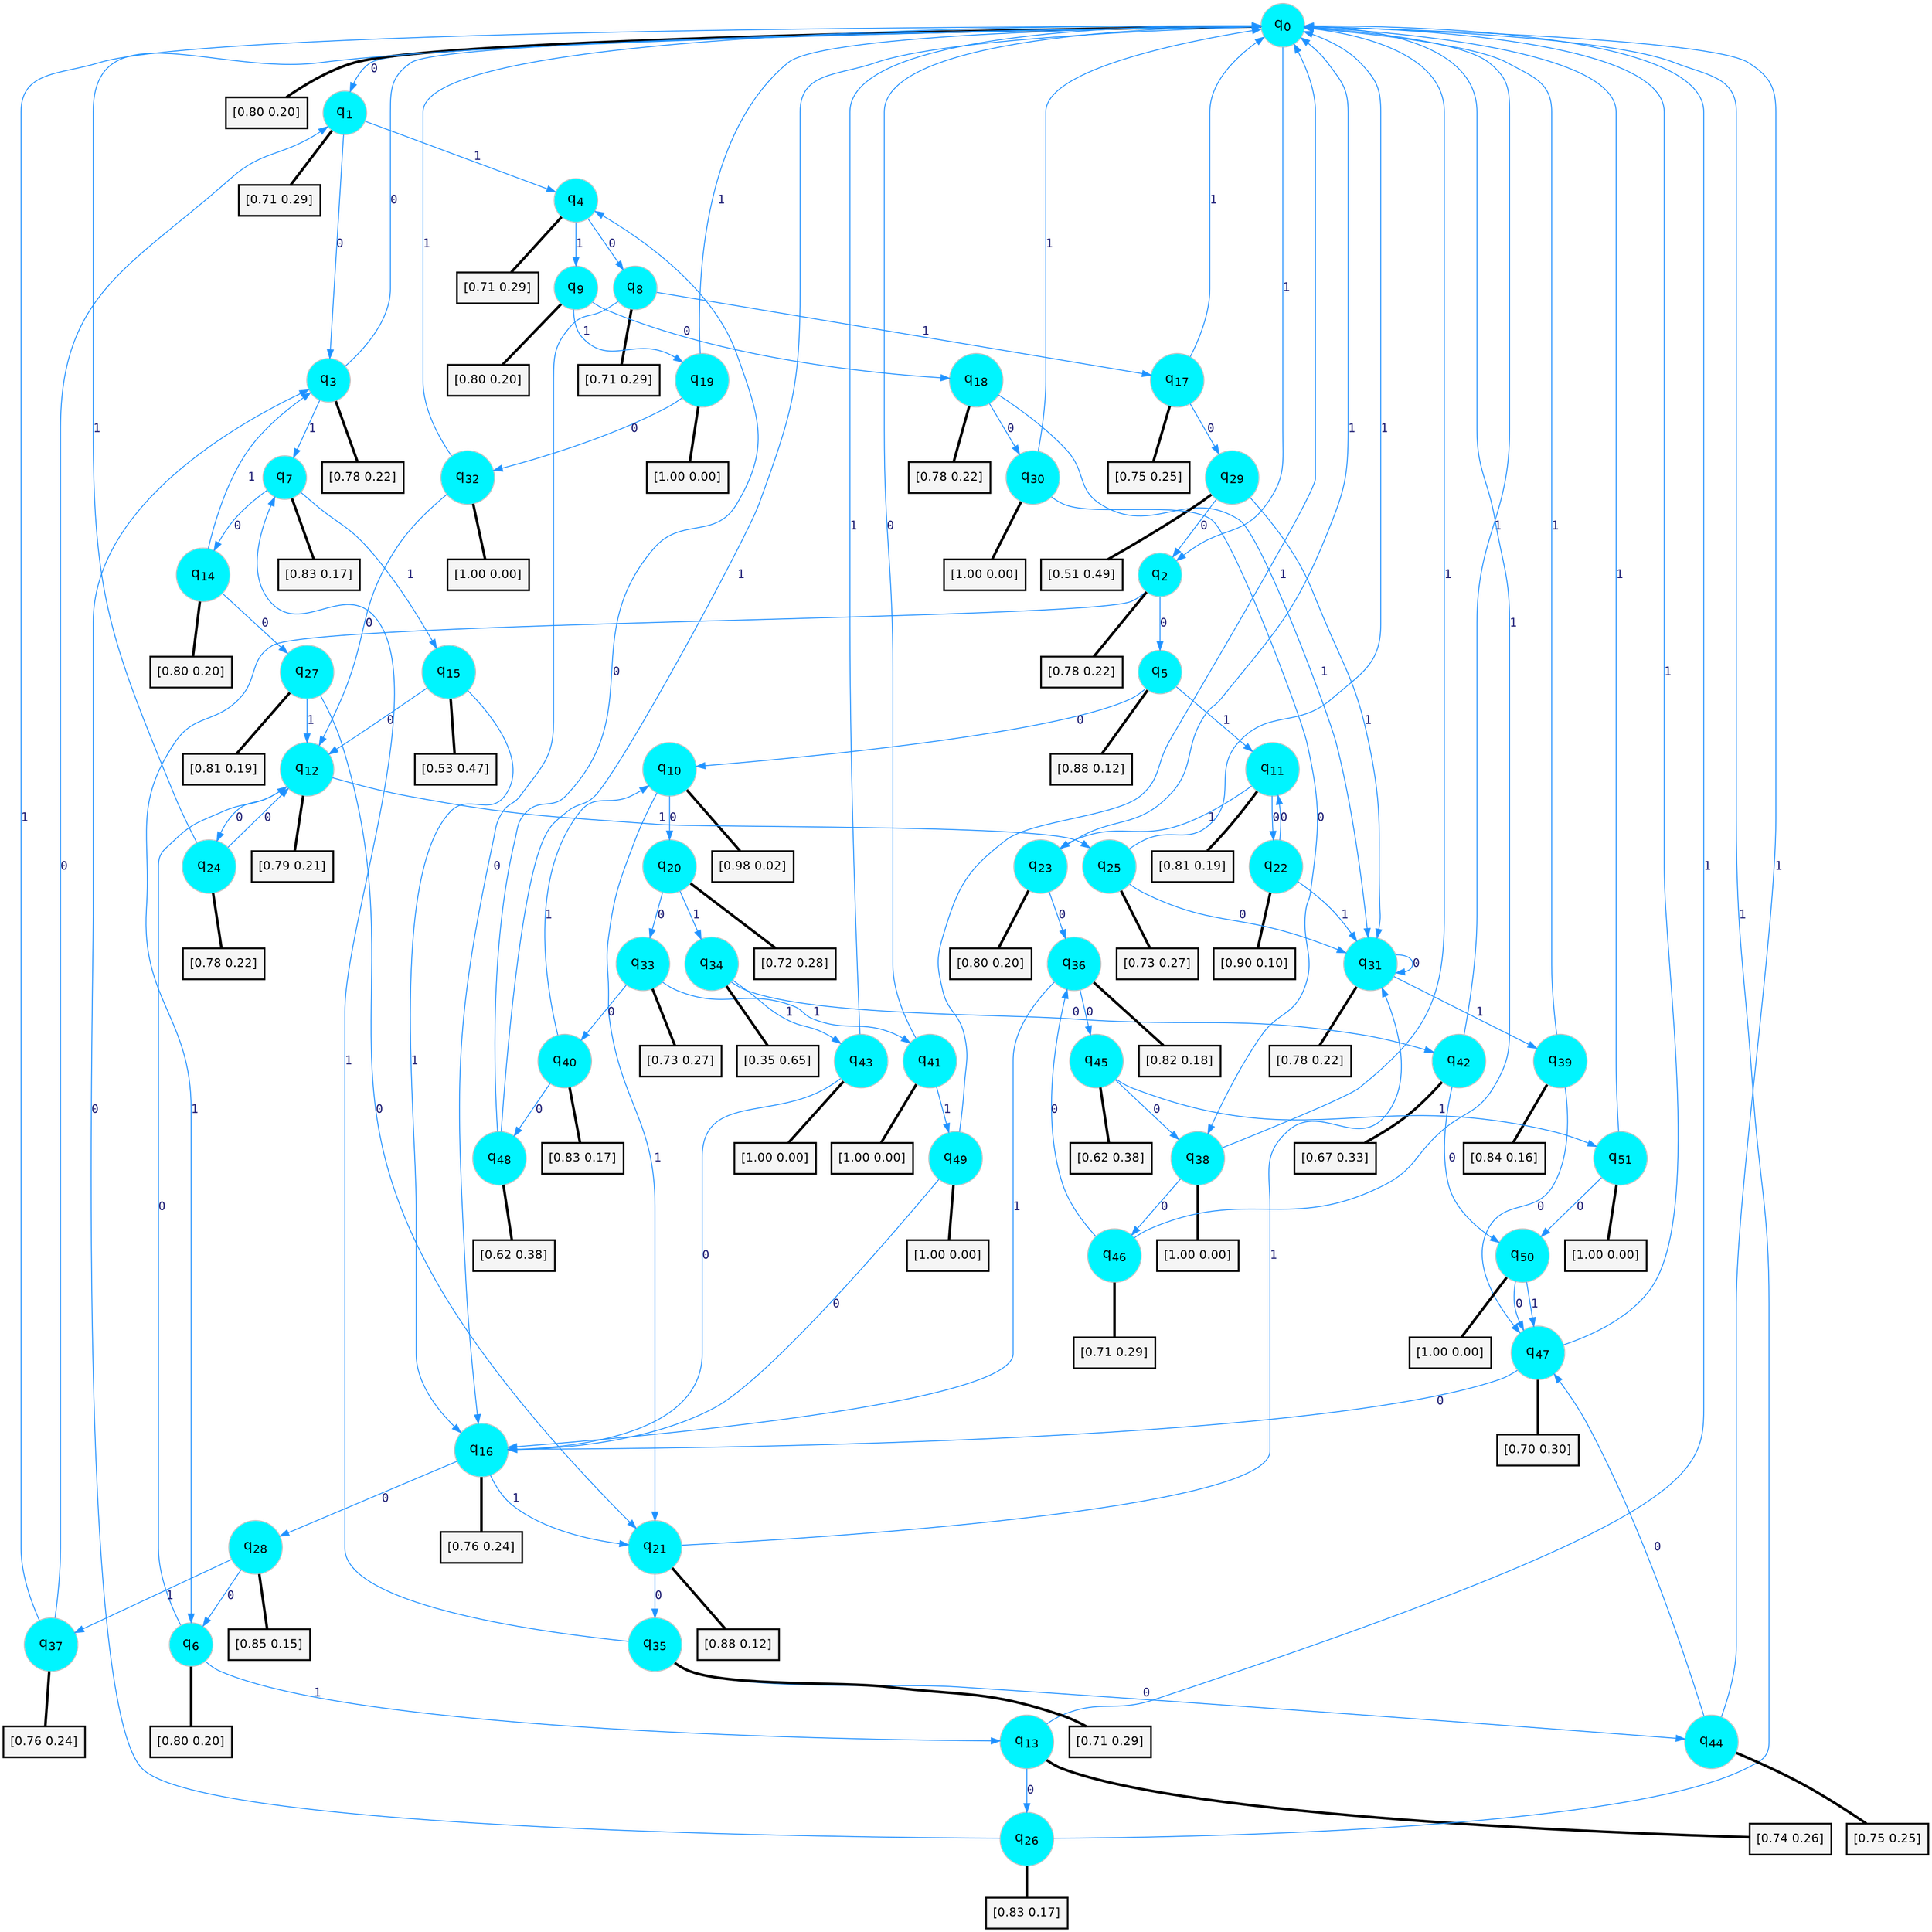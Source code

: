 digraph G {
graph [
bgcolor=transparent, dpi=300, rankdir=TD, size="40,25"];
node [
color=gray, fillcolor=turquoise1, fontcolor=black, fontname=Helvetica, fontsize=16, fontweight=bold, shape=circle, style=filled];
edge [
arrowsize=1, color=dodgerblue1, fontcolor=midnightblue, fontname=courier, fontweight=bold, penwidth=1, style=solid, weight=20];
0[label=<q<SUB>0</SUB>>];
1[label=<q<SUB>1</SUB>>];
2[label=<q<SUB>2</SUB>>];
3[label=<q<SUB>3</SUB>>];
4[label=<q<SUB>4</SUB>>];
5[label=<q<SUB>5</SUB>>];
6[label=<q<SUB>6</SUB>>];
7[label=<q<SUB>7</SUB>>];
8[label=<q<SUB>8</SUB>>];
9[label=<q<SUB>9</SUB>>];
10[label=<q<SUB>10</SUB>>];
11[label=<q<SUB>11</SUB>>];
12[label=<q<SUB>12</SUB>>];
13[label=<q<SUB>13</SUB>>];
14[label=<q<SUB>14</SUB>>];
15[label=<q<SUB>15</SUB>>];
16[label=<q<SUB>16</SUB>>];
17[label=<q<SUB>17</SUB>>];
18[label=<q<SUB>18</SUB>>];
19[label=<q<SUB>19</SUB>>];
20[label=<q<SUB>20</SUB>>];
21[label=<q<SUB>21</SUB>>];
22[label=<q<SUB>22</SUB>>];
23[label=<q<SUB>23</SUB>>];
24[label=<q<SUB>24</SUB>>];
25[label=<q<SUB>25</SUB>>];
26[label=<q<SUB>26</SUB>>];
27[label=<q<SUB>27</SUB>>];
28[label=<q<SUB>28</SUB>>];
29[label=<q<SUB>29</SUB>>];
30[label=<q<SUB>30</SUB>>];
31[label=<q<SUB>31</SUB>>];
32[label=<q<SUB>32</SUB>>];
33[label=<q<SUB>33</SUB>>];
34[label=<q<SUB>34</SUB>>];
35[label=<q<SUB>35</SUB>>];
36[label=<q<SUB>36</SUB>>];
37[label=<q<SUB>37</SUB>>];
38[label=<q<SUB>38</SUB>>];
39[label=<q<SUB>39</SUB>>];
40[label=<q<SUB>40</SUB>>];
41[label=<q<SUB>41</SUB>>];
42[label=<q<SUB>42</SUB>>];
43[label=<q<SUB>43</SUB>>];
44[label=<q<SUB>44</SUB>>];
45[label=<q<SUB>45</SUB>>];
46[label=<q<SUB>46</SUB>>];
47[label=<q<SUB>47</SUB>>];
48[label=<q<SUB>48</SUB>>];
49[label=<q<SUB>49</SUB>>];
50[label=<q<SUB>50</SUB>>];
51[label=<q<SUB>51</SUB>>];
52[label="[0.80 0.20]", shape=box,fontcolor=black, fontname=Helvetica, fontsize=14, penwidth=2, fillcolor=whitesmoke,color=black];
53[label="[0.71 0.29]", shape=box,fontcolor=black, fontname=Helvetica, fontsize=14, penwidth=2, fillcolor=whitesmoke,color=black];
54[label="[0.78 0.22]", shape=box,fontcolor=black, fontname=Helvetica, fontsize=14, penwidth=2, fillcolor=whitesmoke,color=black];
55[label="[0.78 0.22]", shape=box,fontcolor=black, fontname=Helvetica, fontsize=14, penwidth=2, fillcolor=whitesmoke,color=black];
56[label="[0.71 0.29]", shape=box,fontcolor=black, fontname=Helvetica, fontsize=14, penwidth=2, fillcolor=whitesmoke,color=black];
57[label="[0.88 0.12]", shape=box,fontcolor=black, fontname=Helvetica, fontsize=14, penwidth=2, fillcolor=whitesmoke,color=black];
58[label="[0.80 0.20]", shape=box,fontcolor=black, fontname=Helvetica, fontsize=14, penwidth=2, fillcolor=whitesmoke,color=black];
59[label="[0.83 0.17]", shape=box,fontcolor=black, fontname=Helvetica, fontsize=14, penwidth=2, fillcolor=whitesmoke,color=black];
60[label="[0.71 0.29]", shape=box,fontcolor=black, fontname=Helvetica, fontsize=14, penwidth=2, fillcolor=whitesmoke,color=black];
61[label="[0.80 0.20]", shape=box,fontcolor=black, fontname=Helvetica, fontsize=14, penwidth=2, fillcolor=whitesmoke,color=black];
62[label="[0.98 0.02]", shape=box,fontcolor=black, fontname=Helvetica, fontsize=14, penwidth=2, fillcolor=whitesmoke,color=black];
63[label="[0.81 0.19]", shape=box,fontcolor=black, fontname=Helvetica, fontsize=14, penwidth=2, fillcolor=whitesmoke,color=black];
64[label="[0.79 0.21]", shape=box,fontcolor=black, fontname=Helvetica, fontsize=14, penwidth=2, fillcolor=whitesmoke,color=black];
65[label="[0.74 0.26]", shape=box,fontcolor=black, fontname=Helvetica, fontsize=14, penwidth=2, fillcolor=whitesmoke,color=black];
66[label="[0.80 0.20]", shape=box,fontcolor=black, fontname=Helvetica, fontsize=14, penwidth=2, fillcolor=whitesmoke,color=black];
67[label="[0.53 0.47]", shape=box,fontcolor=black, fontname=Helvetica, fontsize=14, penwidth=2, fillcolor=whitesmoke,color=black];
68[label="[0.76 0.24]", shape=box,fontcolor=black, fontname=Helvetica, fontsize=14, penwidth=2, fillcolor=whitesmoke,color=black];
69[label="[0.75 0.25]", shape=box,fontcolor=black, fontname=Helvetica, fontsize=14, penwidth=2, fillcolor=whitesmoke,color=black];
70[label="[0.78 0.22]", shape=box,fontcolor=black, fontname=Helvetica, fontsize=14, penwidth=2, fillcolor=whitesmoke,color=black];
71[label="[1.00 0.00]", shape=box,fontcolor=black, fontname=Helvetica, fontsize=14, penwidth=2, fillcolor=whitesmoke,color=black];
72[label="[0.72 0.28]", shape=box,fontcolor=black, fontname=Helvetica, fontsize=14, penwidth=2, fillcolor=whitesmoke,color=black];
73[label="[0.88 0.12]", shape=box,fontcolor=black, fontname=Helvetica, fontsize=14, penwidth=2, fillcolor=whitesmoke,color=black];
74[label="[0.90 0.10]", shape=box,fontcolor=black, fontname=Helvetica, fontsize=14, penwidth=2, fillcolor=whitesmoke,color=black];
75[label="[0.80 0.20]", shape=box,fontcolor=black, fontname=Helvetica, fontsize=14, penwidth=2, fillcolor=whitesmoke,color=black];
76[label="[0.78 0.22]", shape=box,fontcolor=black, fontname=Helvetica, fontsize=14, penwidth=2, fillcolor=whitesmoke,color=black];
77[label="[0.73 0.27]", shape=box,fontcolor=black, fontname=Helvetica, fontsize=14, penwidth=2, fillcolor=whitesmoke,color=black];
78[label="[0.83 0.17]", shape=box,fontcolor=black, fontname=Helvetica, fontsize=14, penwidth=2, fillcolor=whitesmoke,color=black];
79[label="[0.81 0.19]", shape=box,fontcolor=black, fontname=Helvetica, fontsize=14, penwidth=2, fillcolor=whitesmoke,color=black];
80[label="[0.85 0.15]", shape=box,fontcolor=black, fontname=Helvetica, fontsize=14, penwidth=2, fillcolor=whitesmoke,color=black];
81[label="[0.51 0.49]", shape=box,fontcolor=black, fontname=Helvetica, fontsize=14, penwidth=2, fillcolor=whitesmoke,color=black];
82[label="[1.00 0.00]", shape=box,fontcolor=black, fontname=Helvetica, fontsize=14, penwidth=2, fillcolor=whitesmoke,color=black];
83[label="[0.78 0.22]", shape=box,fontcolor=black, fontname=Helvetica, fontsize=14, penwidth=2, fillcolor=whitesmoke,color=black];
84[label="[1.00 0.00]", shape=box,fontcolor=black, fontname=Helvetica, fontsize=14, penwidth=2, fillcolor=whitesmoke,color=black];
85[label="[0.73 0.27]", shape=box,fontcolor=black, fontname=Helvetica, fontsize=14, penwidth=2, fillcolor=whitesmoke,color=black];
86[label="[0.35 0.65]", shape=box,fontcolor=black, fontname=Helvetica, fontsize=14, penwidth=2, fillcolor=whitesmoke,color=black];
87[label="[0.71 0.29]", shape=box,fontcolor=black, fontname=Helvetica, fontsize=14, penwidth=2, fillcolor=whitesmoke,color=black];
88[label="[0.82 0.18]", shape=box,fontcolor=black, fontname=Helvetica, fontsize=14, penwidth=2, fillcolor=whitesmoke,color=black];
89[label="[0.76 0.24]", shape=box,fontcolor=black, fontname=Helvetica, fontsize=14, penwidth=2, fillcolor=whitesmoke,color=black];
90[label="[1.00 0.00]", shape=box,fontcolor=black, fontname=Helvetica, fontsize=14, penwidth=2, fillcolor=whitesmoke,color=black];
91[label="[0.84 0.16]", shape=box,fontcolor=black, fontname=Helvetica, fontsize=14, penwidth=2, fillcolor=whitesmoke,color=black];
92[label="[0.83 0.17]", shape=box,fontcolor=black, fontname=Helvetica, fontsize=14, penwidth=2, fillcolor=whitesmoke,color=black];
93[label="[1.00 0.00]", shape=box,fontcolor=black, fontname=Helvetica, fontsize=14, penwidth=2, fillcolor=whitesmoke,color=black];
94[label="[0.67 0.33]", shape=box,fontcolor=black, fontname=Helvetica, fontsize=14, penwidth=2, fillcolor=whitesmoke,color=black];
95[label="[1.00 0.00]", shape=box,fontcolor=black, fontname=Helvetica, fontsize=14, penwidth=2, fillcolor=whitesmoke,color=black];
96[label="[0.75 0.25]", shape=box,fontcolor=black, fontname=Helvetica, fontsize=14, penwidth=2, fillcolor=whitesmoke,color=black];
97[label="[0.62 0.38]", shape=box,fontcolor=black, fontname=Helvetica, fontsize=14, penwidth=2, fillcolor=whitesmoke,color=black];
98[label="[0.71 0.29]", shape=box,fontcolor=black, fontname=Helvetica, fontsize=14, penwidth=2, fillcolor=whitesmoke,color=black];
99[label="[0.70 0.30]", shape=box,fontcolor=black, fontname=Helvetica, fontsize=14, penwidth=2, fillcolor=whitesmoke,color=black];
100[label="[0.62 0.38]", shape=box,fontcolor=black, fontname=Helvetica, fontsize=14, penwidth=2, fillcolor=whitesmoke,color=black];
101[label="[1.00 0.00]", shape=box,fontcolor=black, fontname=Helvetica, fontsize=14, penwidth=2, fillcolor=whitesmoke,color=black];
102[label="[1.00 0.00]", shape=box,fontcolor=black, fontname=Helvetica, fontsize=14, penwidth=2, fillcolor=whitesmoke,color=black];
103[label="[1.00 0.00]", shape=box,fontcolor=black, fontname=Helvetica, fontsize=14, penwidth=2, fillcolor=whitesmoke,color=black];
0->1 [label=0];
0->2 [label=1];
0->52 [arrowhead=none, penwidth=3,color=black];
1->3 [label=0];
1->4 [label=1];
1->53 [arrowhead=none, penwidth=3,color=black];
2->5 [label=0];
2->6 [label=1];
2->54 [arrowhead=none, penwidth=3,color=black];
3->0 [label=0];
3->7 [label=1];
3->55 [arrowhead=none, penwidth=3,color=black];
4->8 [label=0];
4->9 [label=1];
4->56 [arrowhead=none, penwidth=3,color=black];
5->10 [label=0];
5->11 [label=1];
5->57 [arrowhead=none, penwidth=3,color=black];
6->12 [label=0];
6->13 [label=1];
6->58 [arrowhead=none, penwidth=3,color=black];
7->14 [label=0];
7->15 [label=1];
7->59 [arrowhead=none, penwidth=3,color=black];
8->16 [label=0];
8->17 [label=1];
8->60 [arrowhead=none, penwidth=3,color=black];
9->18 [label=0];
9->19 [label=1];
9->61 [arrowhead=none, penwidth=3,color=black];
10->20 [label=0];
10->21 [label=1];
10->62 [arrowhead=none, penwidth=3,color=black];
11->22 [label=0];
11->23 [label=1];
11->63 [arrowhead=none, penwidth=3,color=black];
12->24 [label=0];
12->25 [label=1];
12->64 [arrowhead=none, penwidth=3,color=black];
13->26 [label=0];
13->0 [label=1];
13->65 [arrowhead=none, penwidth=3,color=black];
14->27 [label=0];
14->3 [label=1];
14->66 [arrowhead=none, penwidth=3,color=black];
15->12 [label=0];
15->16 [label=1];
15->67 [arrowhead=none, penwidth=3,color=black];
16->28 [label=0];
16->21 [label=1];
16->68 [arrowhead=none, penwidth=3,color=black];
17->29 [label=0];
17->0 [label=1];
17->69 [arrowhead=none, penwidth=3,color=black];
18->30 [label=0];
18->31 [label=1];
18->70 [arrowhead=none, penwidth=3,color=black];
19->32 [label=0];
19->0 [label=1];
19->71 [arrowhead=none, penwidth=3,color=black];
20->33 [label=0];
20->34 [label=1];
20->72 [arrowhead=none, penwidth=3,color=black];
21->35 [label=0];
21->31 [label=1];
21->73 [arrowhead=none, penwidth=3,color=black];
22->11 [label=0];
22->31 [label=1];
22->74 [arrowhead=none, penwidth=3,color=black];
23->36 [label=0];
23->0 [label=1];
23->75 [arrowhead=none, penwidth=3,color=black];
24->12 [label=0];
24->0 [label=1];
24->76 [arrowhead=none, penwidth=3,color=black];
25->31 [label=0];
25->0 [label=1];
25->77 [arrowhead=none, penwidth=3,color=black];
26->3 [label=0];
26->0 [label=1];
26->78 [arrowhead=none, penwidth=3,color=black];
27->21 [label=0];
27->12 [label=1];
27->79 [arrowhead=none, penwidth=3,color=black];
28->6 [label=0];
28->37 [label=1];
28->80 [arrowhead=none, penwidth=3,color=black];
29->2 [label=0];
29->31 [label=1];
29->81 [arrowhead=none, penwidth=3,color=black];
30->38 [label=0];
30->0 [label=1];
30->82 [arrowhead=none, penwidth=3,color=black];
31->31 [label=0];
31->39 [label=1];
31->83 [arrowhead=none, penwidth=3,color=black];
32->12 [label=0];
32->0 [label=1];
32->84 [arrowhead=none, penwidth=3,color=black];
33->40 [label=0];
33->41 [label=1];
33->85 [arrowhead=none, penwidth=3,color=black];
34->42 [label=0];
34->43 [label=1];
34->86 [arrowhead=none, penwidth=3,color=black];
35->44 [label=0];
35->7 [label=1];
35->87 [arrowhead=none, penwidth=3,color=black];
36->45 [label=0];
36->16 [label=1];
36->88 [arrowhead=none, penwidth=3,color=black];
37->1 [label=0];
37->0 [label=1];
37->89 [arrowhead=none, penwidth=3,color=black];
38->46 [label=0];
38->0 [label=1];
38->90 [arrowhead=none, penwidth=3,color=black];
39->47 [label=0];
39->0 [label=1];
39->91 [arrowhead=none, penwidth=3,color=black];
40->48 [label=0];
40->10 [label=1];
40->92 [arrowhead=none, penwidth=3,color=black];
41->0 [label=0];
41->49 [label=1];
41->93 [arrowhead=none, penwidth=3,color=black];
42->50 [label=0];
42->0 [label=1];
42->94 [arrowhead=none, penwidth=3,color=black];
43->16 [label=0];
43->0 [label=1];
43->95 [arrowhead=none, penwidth=3,color=black];
44->47 [label=0];
44->0 [label=1];
44->96 [arrowhead=none, penwidth=3,color=black];
45->38 [label=0];
45->51 [label=1];
45->97 [arrowhead=none, penwidth=3,color=black];
46->36 [label=0];
46->0 [label=1];
46->98 [arrowhead=none, penwidth=3,color=black];
47->16 [label=0];
47->0 [label=1];
47->99 [arrowhead=none, penwidth=3,color=black];
48->4 [label=0];
48->0 [label=1];
48->100 [arrowhead=none, penwidth=3,color=black];
49->16 [label=0];
49->0 [label=1];
49->101 [arrowhead=none, penwidth=3,color=black];
50->47 [label=0];
50->47 [label=1];
50->102 [arrowhead=none, penwidth=3,color=black];
51->50 [label=0];
51->0 [label=1];
51->103 [arrowhead=none, penwidth=3,color=black];
}
